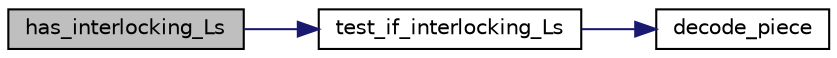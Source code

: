 digraph "has_interlocking_Ls"
{
  edge [fontname="Helvetica",fontsize="10",labelfontname="Helvetica",labelfontsize="10"];
  node [fontname="Helvetica",fontsize="10",shape=record];
  rankdir="LR";
  Node343 [label="has_interlocking_Ls",height=0.2,width=0.4,color="black", fillcolor="grey75", style="filled", fontcolor="black"];
  Node343 -> Node344 [color="midnightblue",fontsize="10",style="solid",fontname="Helvetica"];
  Node344 [label="test_if_interlocking_Ls",height=0.2,width=0.4,color="black", fillcolor="white", style="filled",URL="$dc/d77/pentomino__5x5_8_c.html#a7ff54cfce36f9eac43b5aaaabf2a0d71"];
  Node344 -> Node345 [color="midnightblue",fontsize="10",style="solid",fontname="Helvetica"];
  Node345 [label="decode_piece",height=0.2,width=0.4,color="black", fillcolor="white", style="filled",URL="$dc/d77/pentomino__5x5_8_c.html#aae351f5ca69a05832ba21b27bba6a4e1"];
}
